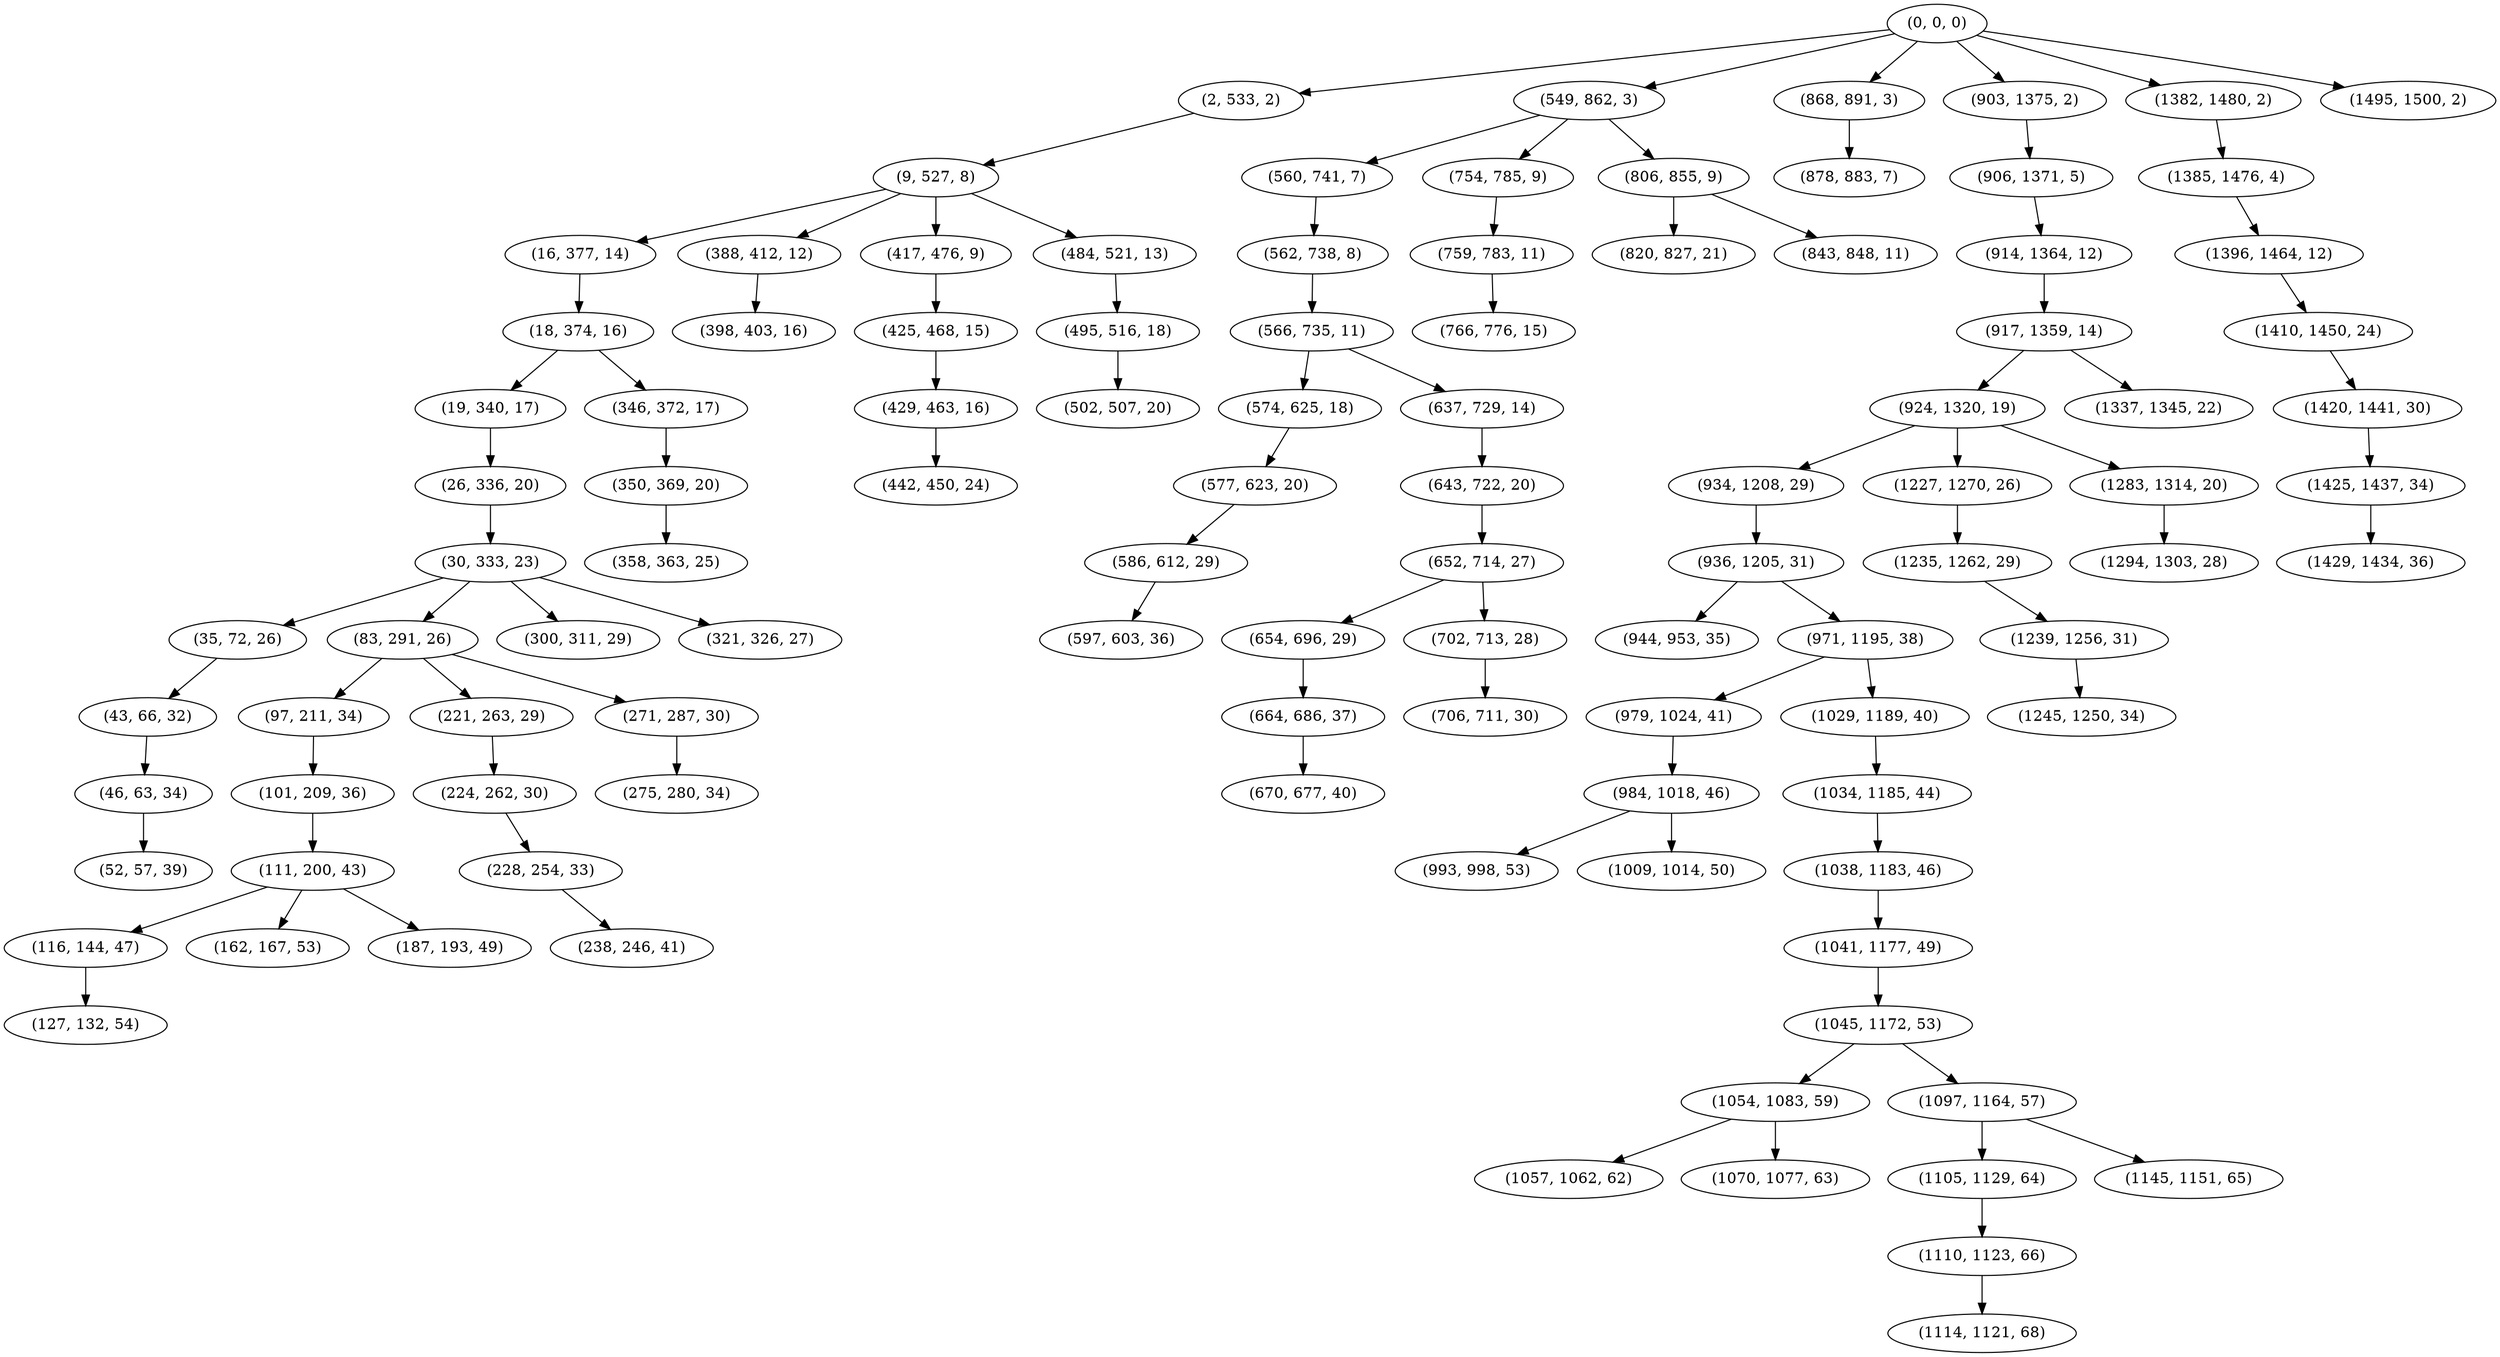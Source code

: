 digraph tree {
    "(0, 0, 0)";
    "(2, 533, 2)";
    "(9, 527, 8)";
    "(16, 377, 14)";
    "(18, 374, 16)";
    "(19, 340, 17)";
    "(26, 336, 20)";
    "(30, 333, 23)";
    "(35, 72, 26)";
    "(43, 66, 32)";
    "(46, 63, 34)";
    "(52, 57, 39)";
    "(83, 291, 26)";
    "(97, 211, 34)";
    "(101, 209, 36)";
    "(111, 200, 43)";
    "(116, 144, 47)";
    "(127, 132, 54)";
    "(162, 167, 53)";
    "(187, 193, 49)";
    "(221, 263, 29)";
    "(224, 262, 30)";
    "(228, 254, 33)";
    "(238, 246, 41)";
    "(271, 287, 30)";
    "(275, 280, 34)";
    "(300, 311, 29)";
    "(321, 326, 27)";
    "(346, 372, 17)";
    "(350, 369, 20)";
    "(358, 363, 25)";
    "(388, 412, 12)";
    "(398, 403, 16)";
    "(417, 476, 9)";
    "(425, 468, 15)";
    "(429, 463, 16)";
    "(442, 450, 24)";
    "(484, 521, 13)";
    "(495, 516, 18)";
    "(502, 507, 20)";
    "(549, 862, 3)";
    "(560, 741, 7)";
    "(562, 738, 8)";
    "(566, 735, 11)";
    "(574, 625, 18)";
    "(577, 623, 20)";
    "(586, 612, 29)";
    "(597, 603, 36)";
    "(637, 729, 14)";
    "(643, 722, 20)";
    "(652, 714, 27)";
    "(654, 696, 29)";
    "(664, 686, 37)";
    "(670, 677, 40)";
    "(702, 713, 28)";
    "(706, 711, 30)";
    "(754, 785, 9)";
    "(759, 783, 11)";
    "(766, 776, 15)";
    "(806, 855, 9)";
    "(820, 827, 21)";
    "(843, 848, 11)";
    "(868, 891, 3)";
    "(878, 883, 7)";
    "(903, 1375, 2)";
    "(906, 1371, 5)";
    "(914, 1364, 12)";
    "(917, 1359, 14)";
    "(924, 1320, 19)";
    "(934, 1208, 29)";
    "(936, 1205, 31)";
    "(944, 953, 35)";
    "(971, 1195, 38)";
    "(979, 1024, 41)";
    "(984, 1018, 46)";
    "(993, 998, 53)";
    "(1009, 1014, 50)";
    "(1029, 1189, 40)";
    "(1034, 1185, 44)";
    "(1038, 1183, 46)";
    "(1041, 1177, 49)";
    "(1045, 1172, 53)";
    "(1054, 1083, 59)";
    "(1057, 1062, 62)";
    "(1070, 1077, 63)";
    "(1097, 1164, 57)";
    "(1105, 1129, 64)";
    "(1110, 1123, 66)";
    "(1114, 1121, 68)";
    "(1145, 1151, 65)";
    "(1227, 1270, 26)";
    "(1235, 1262, 29)";
    "(1239, 1256, 31)";
    "(1245, 1250, 34)";
    "(1283, 1314, 20)";
    "(1294, 1303, 28)";
    "(1337, 1345, 22)";
    "(1382, 1480, 2)";
    "(1385, 1476, 4)";
    "(1396, 1464, 12)";
    "(1410, 1450, 24)";
    "(1420, 1441, 30)";
    "(1425, 1437, 34)";
    "(1429, 1434, 36)";
    "(1495, 1500, 2)";
    "(0, 0, 0)" -> "(2, 533, 2)";
    "(0, 0, 0)" -> "(549, 862, 3)";
    "(0, 0, 0)" -> "(868, 891, 3)";
    "(0, 0, 0)" -> "(903, 1375, 2)";
    "(0, 0, 0)" -> "(1382, 1480, 2)";
    "(0, 0, 0)" -> "(1495, 1500, 2)";
    "(2, 533, 2)" -> "(9, 527, 8)";
    "(9, 527, 8)" -> "(16, 377, 14)";
    "(9, 527, 8)" -> "(388, 412, 12)";
    "(9, 527, 8)" -> "(417, 476, 9)";
    "(9, 527, 8)" -> "(484, 521, 13)";
    "(16, 377, 14)" -> "(18, 374, 16)";
    "(18, 374, 16)" -> "(19, 340, 17)";
    "(18, 374, 16)" -> "(346, 372, 17)";
    "(19, 340, 17)" -> "(26, 336, 20)";
    "(26, 336, 20)" -> "(30, 333, 23)";
    "(30, 333, 23)" -> "(35, 72, 26)";
    "(30, 333, 23)" -> "(83, 291, 26)";
    "(30, 333, 23)" -> "(300, 311, 29)";
    "(30, 333, 23)" -> "(321, 326, 27)";
    "(35, 72, 26)" -> "(43, 66, 32)";
    "(43, 66, 32)" -> "(46, 63, 34)";
    "(46, 63, 34)" -> "(52, 57, 39)";
    "(83, 291, 26)" -> "(97, 211, 34)";
    "(83, 291, 26)" -> "(221, 263, 29)";
    "(83, 291, 26)" -> "(271, 287, 30)";
    "(97, 211, 34)" -> "(101, 209, 36)";
    "(101, 209, 36)" -> "(111, 200, 43)";
    "(111, 200, 43)" -> "(116, 144, 47)";
    "(111, 200, 43)" -> "(162, 167, 53)";
    "(111, 200, 43)" -> "(187, 193, 49)";
    "(116, 144, 47)" -> "(127, 132, 54)";
    "(221, 263, 29)" -> "(224, 262, 30)";
    "(224, 262, 30)" -> "(228, 254, 33)";
    "(228, 254, 33)" -> "(238, 246, 41)";
    "(271, 287, 30)" -> "(275, 280, 34)";
    "(346, 372, 17)" -> "(350, 369, 20)";
    "(350, 369, 20)" -> "(358, 363, 25)";
    "(388, 412, 12)" -> "(398, 403, 16)";
    "(417, 476, 9)" -> "(425, 468, 15)";
    "(425, 468, 15)" -> "(429, 463, 16)";
    "(429, 463, 16)" -> "(442, 450, 24)";
    "(484, 521, 13)" -> "(495, 516, 18)";
    "(495, 516, 18)" -> "(502, 507, 20)";
    "(549, 862, 3)" -> "(560, 741, 7)";
    "(549, 862, 3)" -> "(754, 785, 9)";
    "(549, 862, 3)" -> "(806, 855, 9)";
    "(560, 741, 7)" -> "(562, 738, 8)";
    "(562, 738, 8)" -> "(566, 735, 11)";
    "(566, 735, 11)" -> "(574, 625, 18)";
    "(566, 735, 11)" -> "(637, 729, 14)";
    "(574, 625, 18)" -> "(577, 623, 20)";
    "(577, 623, 20)" -> "(586, 612, 29)";
    "(586, 612, 29)" -> "(597, 603, 36)";
    "(637, 729, 14)" -> "(643, 722, 20)";
    "(643, 722, 20)" -> "(652, 714, 27)";
    "(652, 714, 27)" -> "(654, 696, 29)";
    "(652, 714, 27)" -> "(702, 713, 28)";
    "(654, 696, 29)" -> "(664, 686, 37)";
    "(664, 686, 37)" -> "(670, 677, 40)";
    "(702, 713, 28)" -> "(706, 711, 30)";
    "(754, 785, 9)" -> "(759, 783, 11)";
    "(759, 783, 11)" -> "(766, 776, 15)";
    "(806, 855, 9)" -> "(820, 827, 21)";
    "(806, 855, 9)" -> "(843, 848, 11)";
    "(868, 891, 3)" -> "(878, 883, 7)";
    "(903, 1375, 2)" -> "(906, 1371, 5)";
    "(906, 1371, 5)" -> "(914, 1364, 12)";
    "(914, 1364, 12)" -> "(917, 1359, 14)";
    "(917, 1359, 14)" -> "(924, 1320, 19)";
    "(917, 1359, 14)" -> "(1337, 1345, 22)";
    "(924, 1320, 19)" -> "(934, 1208, 29)";
    "(924, 1320, 19)" -> "(1227, 1270, 26)";
    "(924, 1320, 19)" -> "(1283, 1314, 20)";
    "(934, 1208, 29)" -> "(936, 1205, 31)";
    "(936, 1205, 31)" -> "(944, 953, 35)";
    "(936, 1205, 31)" -> "(971, 1195, 38)";
    "(971, 1195, 38)" -> "(979, 1024, 41)";
    "(971, 1195, 38)" -> "(1029, 1189, 40)";
    "(979, 1024, 41)" -> "(984, 1018, 46)";
    "(984, 1018, 46)" -> "(993, 998, 53)";
    "(984, 1018, 46)" -> "(1009, 1014, 50)";
    "(1029, 1189, 40)" -> "(1034, 1185, 44)";
    "(1034, 1185, 44)" -> "(1038, 1183, 46)";
    "(1038, 1183, 46)" -> "(1041, 1177, 49)";
    "(1041, 1177, 49)" -> "(1045, 1172, 53)";
    "(1045, 1172, 53)" -> "(1054, 1083, 59)";
    "(1045, 1172, 53)" -> "(1097, 1164, 57)";
    "(1054, 1083, 59)" -> "(1057, 1062, 62)";
    "(1054, 1083, 59)" -> "(1070, 1077, 63)";
    "(1097, 1164, 57)" -> "(1105, 1129, 64)";
    "(1097, 1164, 57)" -> "(1145, 1151, 65)";
    "(1105, 1129, 64)" -> "(1110, 1123, 66)";
    "(1110, 1123, 66)" -> "(1114, 1121, 68)";
    "(1227, 1270, 26)" -> "(1235, 1262, 29)";
    "(1235, 1262, 29)" -> "(1239, 1256, 31)";
    "(1239, 1256, 31)" -> "(1245, 1250, 34)";
    "(1283, 1314, 20)" -> "(1294, 1303, 28)";
    "(1382, 1480, 2)" -> "(1385, 1476, 4)";
    "(1385, 1476, 4)" -> "(1396, 1464, 12)";
    "(1396, 1464, 12)" -> "(1410, 1450, 24)";
    "(1410, 1450, 24)" -> "(1420, 1441, 30)";
    "(1420, 1441, 30)" -> "(1425, 1437, 34)";
    "(1425, 1437, 34)" -> "(1429, 1434, 36)";
}
